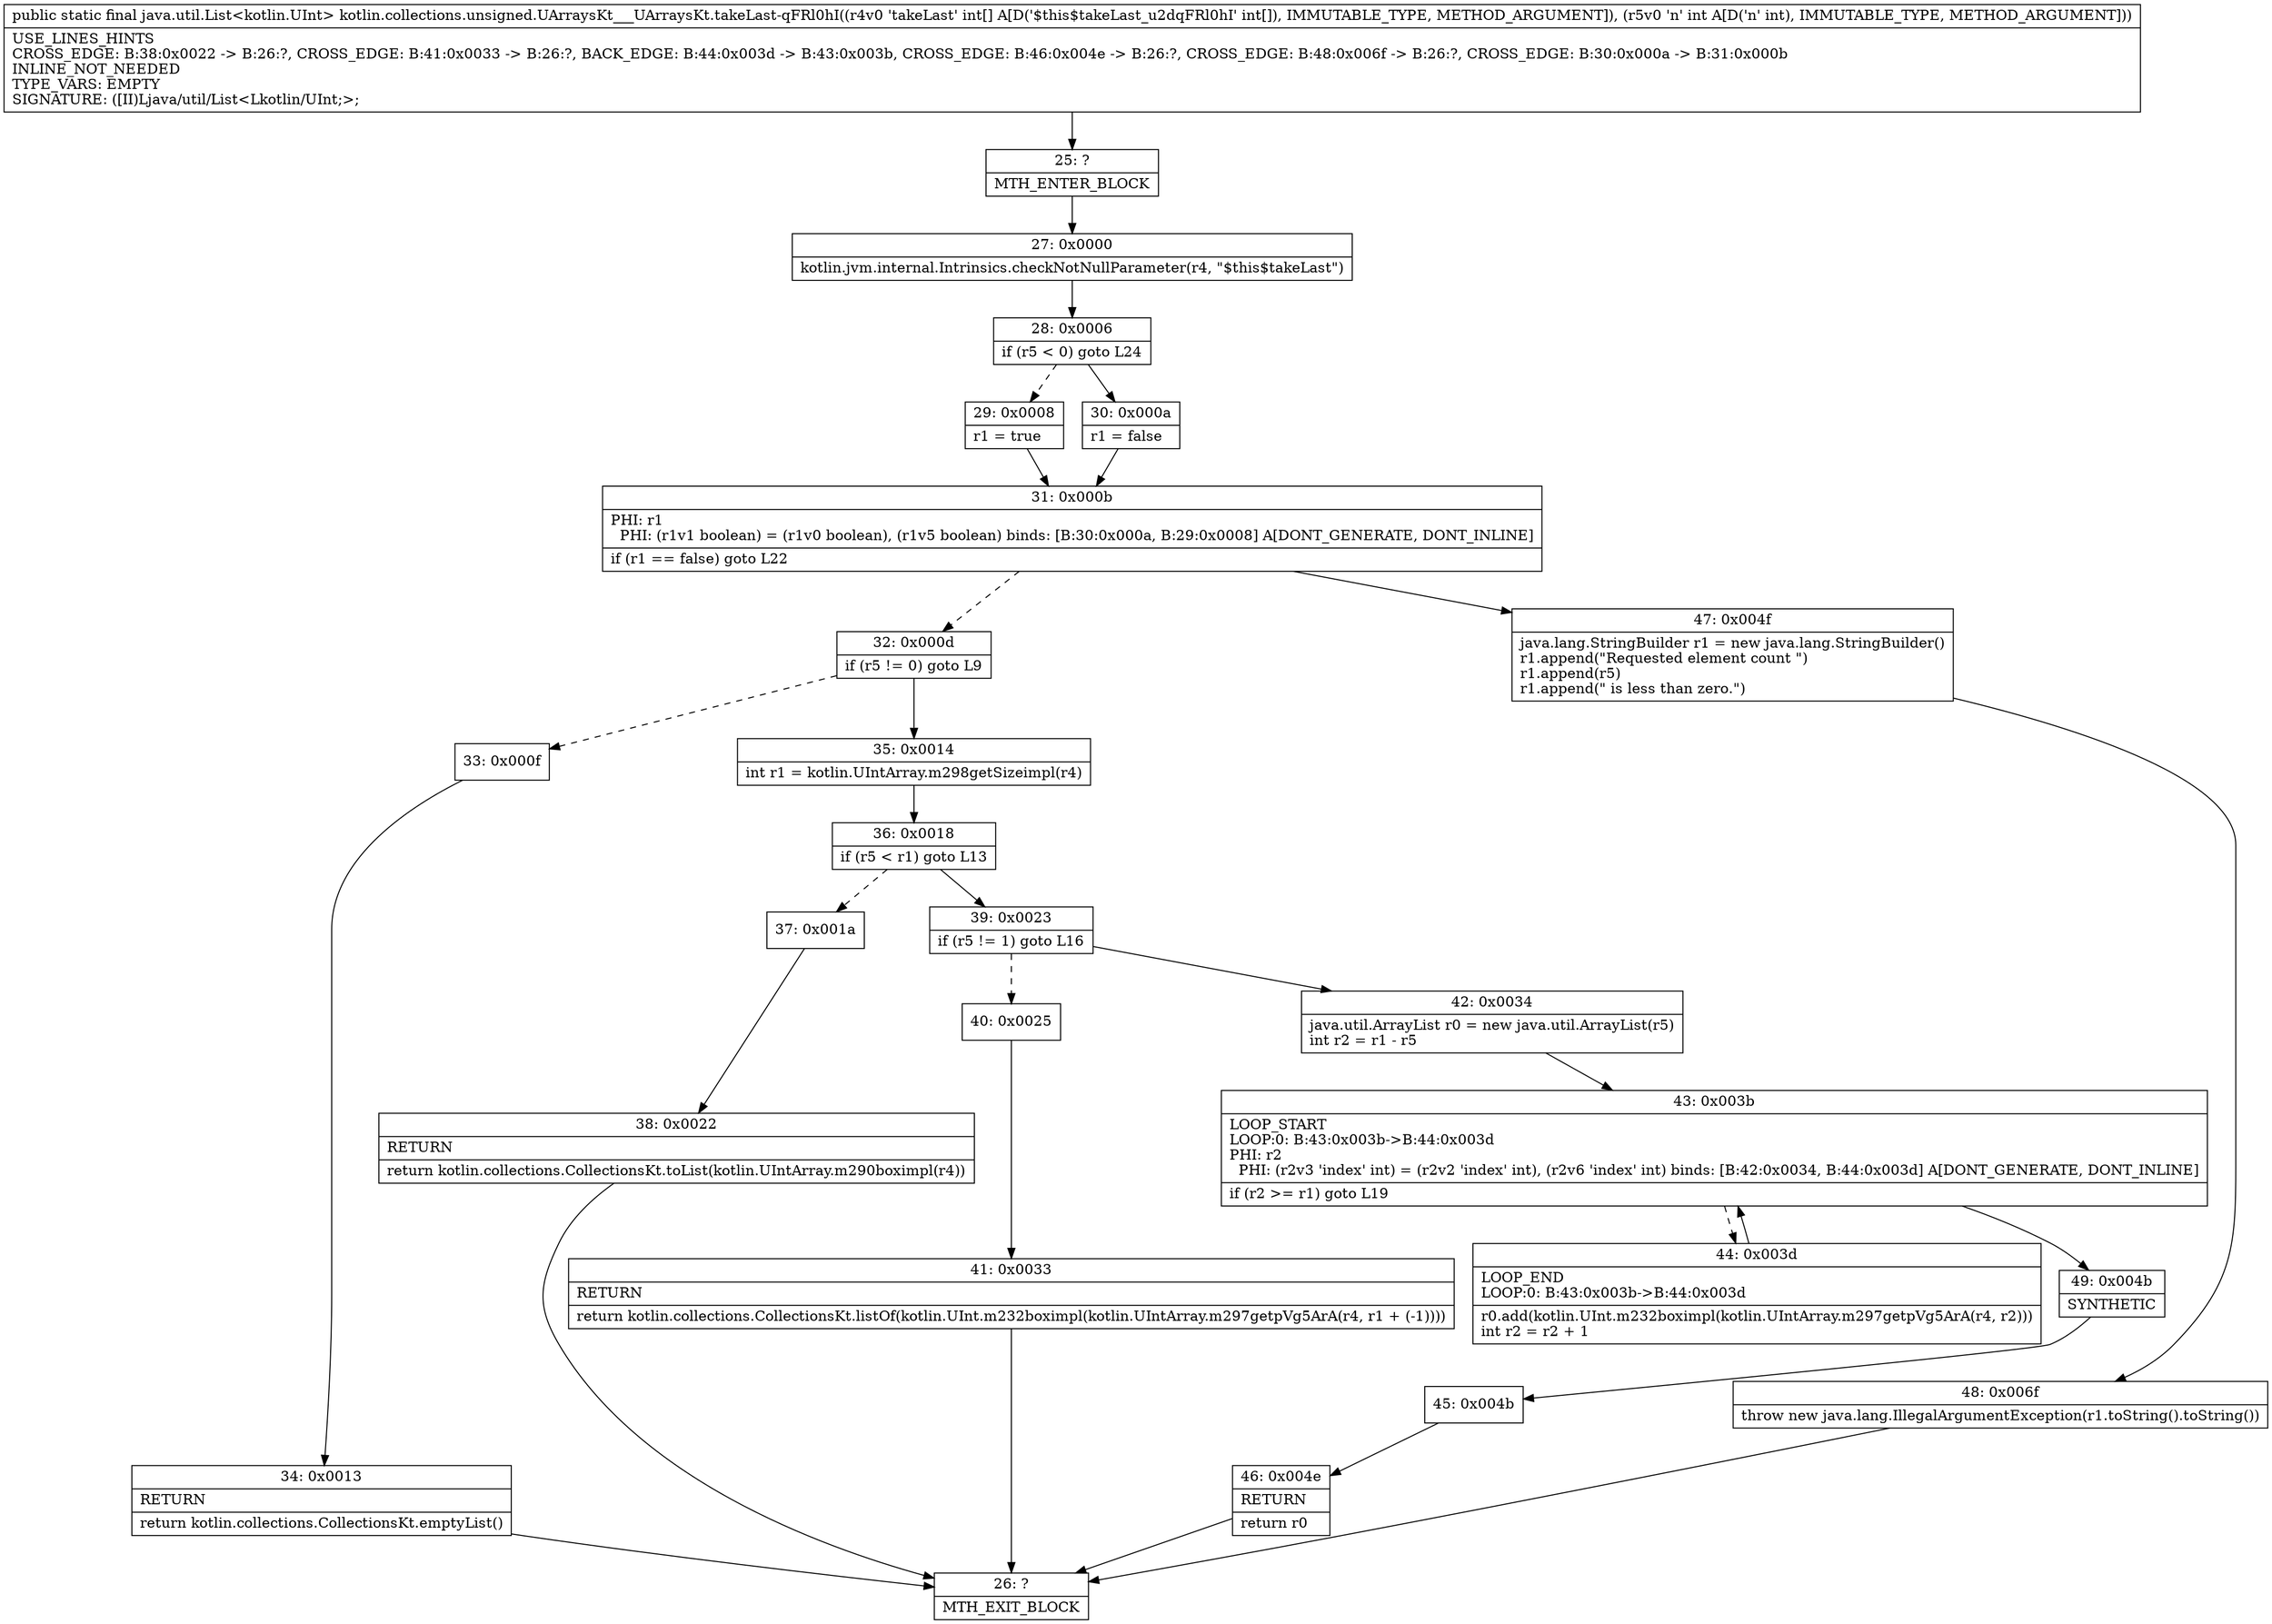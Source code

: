 digraph "CFG forkotlin.collections.unsigned.UArraysKt___UArraysKt.takeLast\-qFRl0hI([II)Ljava\/util\/List;" {
Node_25 [shape=record,label="{25\:\ ?|MTH_ENTER_BLOCK\l}"];
Node_27 [shape=record,label="{27\:\ 0x0000|kotlin.jvm.internal.Intrinsics.checkNotNullParameter(r4, \"$this$takeLast\")\l}"];
Node_28 [shape=record,label="{28\:\ 0x0006|if (r5 \< 0) goto L24\l}"];
Node_29 [shape=record,label="{29\:\ 0x0008|r1 = true\l}"];
Node_31 [shape=record,label="{31\:\ 0x000b|PHI: r1 \l  PHI: (r1v1 boolean) = (r1v0 boolean), (r1v5 boolean) binds: [B:30:0x000a, B:29:0x0008] A[DONT_GENERATE, DONT_INLINE]\l|if (r1 == false) goto L22\l}"];
Node_32 [shape=record,label="{32\:\ 0x000d|if (r5 != 0) goto L9\l}"];
Node_33 [shape=record,label="{33\:\ 0x000f}"];
Node_34 [shape=record,label="{34\:\ 0x0013|RETURN\l|return kotlin.collections.CollectionsKt.emptyList()\l}"];
Node_26 [shape=record,label="{26\:\ ?|MTH_EXIT_BLOCK\l}"];
Node_35 [shape=record,label="{35\:\ 0x0014|int r1 = kotlin.UIntArray.m298getSizeimpl(r4)\l}"];
Node_36 [shape=record,label="{36\:\ 0x0018|if (r5 \< r1) goto L13\l}"];
Node_37 [shape=record,label="{37\:\ 0x001a}"];
Node_38 [shape=record,label="{38\:\ 0x0022|RETURN\l|return kotlin.collections.CollectionsKt.toList(kotlin.UIntArray.m290boximpl(r4))\l}"];
Node_39 [shape=record,label="{39\:\ 0x0023|if (r5 != 1) goto L16\l}"];
Node_40 [shape=record,label="{40\:\ 0x0025}"];
Node_41 [shape=record,label="{41\:\ 0x0033|RETURN\l|return kotlin.collections.CollectionsKt.listOf(kotlin.UInt.m232boximpl(kotlin.UIntArray.m297getpVg5ArA(r4, r1 + (\-1))))\l}"];
Node_42 [shape=record,label="{42\:\ 0x0034|java.util.ArrayList r0 = new java.util.ArrayList(r5)\lint r2 = r1 \- r5\l}"];
Node_43 [shape=record,label="{43\:\ 0x003b|LOOP_START\lLOOP:0: B:43:0x003b\-\>B:44:0x003d\lPHI: r2 \l  PHI: (r2v3 'index' int) = (r2v2 'index' int), (r2v6 'index' int) binds: [B:42:0x0034, B:44:0x003d] A[DONT_GENERATE, DONT_INLINE]\l|if (r2 \>= r1) goto L19\l}"];
Node_44 [shape=record,label="{44\:\ 0x003d|LOOP_END\lLOOP:0: B:43:0x003b\-\>B:44:0x003d\l|r0.add(kotlin.UInt.m232boximpl(kotlin.UIntArray.m297getpVg5ArA(r4, r2)))\lint r2 = r2 + 1\l}"];
Node_49 [shape=record,label="{49\:\ 0x004b|SYNTHETIC\l}"];
Node_45 [shape=record,label="{45\:\ 0x004b}"];
Node_46 [shape=record,label="{46\:\ 0x004e|RETURN\l|return r0\l}"];
Node_47 [shape=record,label="{47\:\ 0x004f|java.lang.StringBuilder r1 = new java.lang.StringBuilder()\lr1.append(\"Requested element count \")\lr1.append(r5)\lr1.append(\" is less than zero.\")\l}"];
Node_48 [shape=record,label="{48\:\ 0x006f|throw new java.lang.IllegalArgumentException(r1.toString().toString())\l}"];
Node_30 [shape=record,label="{30\:\ 0x000a|r1 = false\l}"];
MethodNode[shape=record,label="{public static final java.util.List\<kotlin.UInt\> kotlin.collections.unsigned.UArraysKt___UArraysKt.takeLast\-qFRl0hI((r4v0 'takeLast' int[] A[D('$this$takeLast_u2dqFRl0hI' int[]), IMMUTABLE_TYPE, METHOD_ARGUMENT]), (r5v0 'n' int A[D('n' int), IMMUTABLE_TYPE, METHOD_ARGUMENT]))  | USE_LINES_HINTS\lCROSS_EDGE: B:38:0x0022 \-\> B:26:?, CROSS_EDGE: B:41:0x0033 \-\> B:26:?, BACK_EDGE: B:44:0x003d \-\> B:43:0x003b, CROSS_EDGE: B:46:0x004e \-\> B:26:?, CROSS_EDGE: B:48:0x006f \-\> B:26:?, CROSS_EDGE: B:30:0x000a \-\> B:31:0x000b\lINLINE_NOT_NEEDED\lTYPE_VARS: EMPTY\lSIGNATURE: ([II)Ljava\/util\/List\<Lkotlin\/UInt;\>;\l}"];
MethodNode -> Node_25;Node_25 -> Node_27;
Node_27 -> Node_28;
Node_28 -> Node_29[style=dashed];
Node_28 -> Node_30;
Node_29 -> Node_31;
Node_31 -> Node_32[style=dashed];
Node_31 -> Node_47;
Node_32 -> Node_33[style=dashed];
Node_32 -> Node_35;
Node_33 -> Node_34;
Node_34 -> Node_26;
Node_35 -> Node_36;
Node_36 -> Node_37[style=dashed];
Node_36 -> Node_39;
Node_37 -> Node_38;
Node_38 -> Node_26;
Node_39 -> Node_40[style=dashed];
Node_39 -> Node_42;
Node_40 -> Node_41;
Node_41 -> Node_26;
Node_42 -> Node_43;
Node_43 -> Node_44[style=dashed];
Node_43 -> Node_49;
Node_44 -> Node_43;
Node_49 -> Node_45;
Node_45 -> Node_46;
Node_46 -> Node_26;
Node_47 -> Node_48;
Node_48 -> Node_26;
Node_30 -> Node_31;
}

